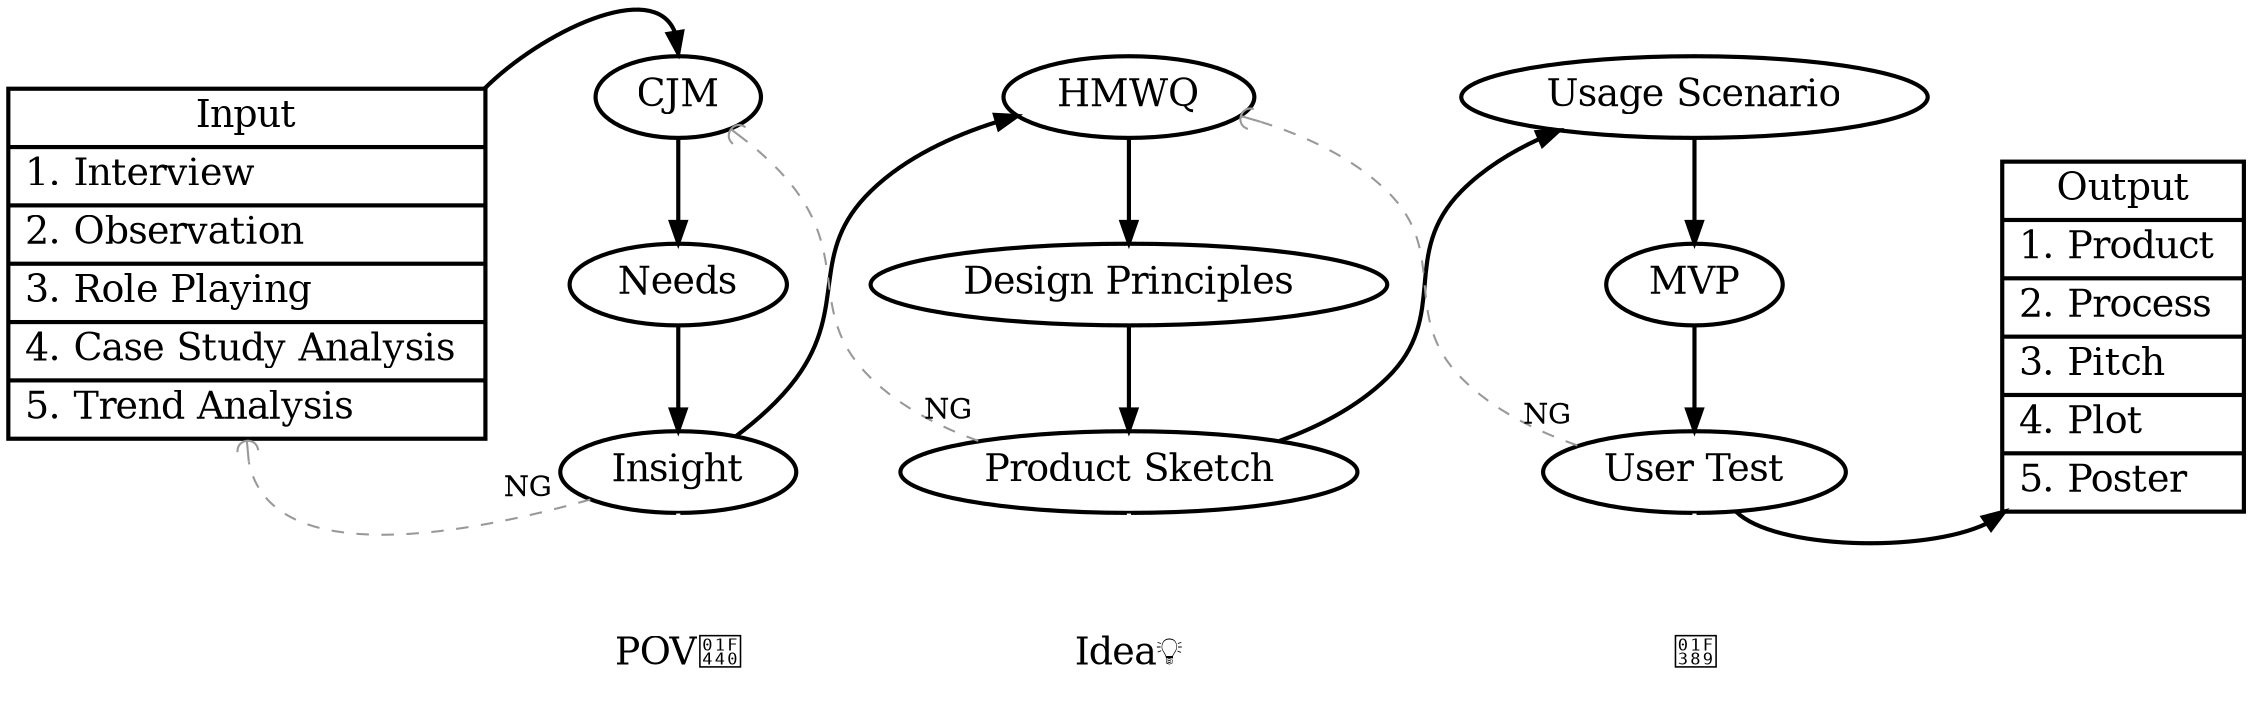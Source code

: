 # dot -T png graph.dot -o graph.png 

digraph graph_name {
	graph [
	       rankdir = LR;
	       labeljust = l;
	       nodesep = 0.7;
	];
	edge [
		style = bold;
	];
	node [
		style = bold;
		fontsize = 18;
	];

	Input [
	       label = "Input|1. Interview \l|2. Observation \l|3. Role Playing \l|4. Case Study Analysis \l|5. Trend Analysis \l",
	       shape = record,
	];
	Output [
	       label = "Output|1. Product \l|2. Process \l|3. Pitch \l|4. Plot \l|5. Poster \l",
	       shape = record,
	];

	CJM -> Needs;
	Needs -> Insight;
	Insight -> HMWQ;

	Input -> CJM [
		tailport = ne,
		headport = n
	];

	HMWQ -> "Design Principles";
	"Design Principles" -> "Product Sketch";
	"Product Sketch" -> "Usage Scenario";

	"Usage Scenario" -> MVP;
	MVP -> "User Test";
	"User Test" -> Output [
		tailport = se,
		headport = sw
	]   ;

# Label
	node [shape = none];
	Insight -> "POV👀"[color = white];
	"Product Sketch" -> "Idea💡"[color = white];
	"User Test" -> "🎉"[color = white];

# Ranking
	{rank = same;
		CJM;
		Needs;
		Insight;
		"POV👀"
	}
	{rank = same;
		HMWQ;
		"Design Principles";
		"Product Sketch"
		"Idea💡"
	}
	{rank = same;
		"Usage Scenario";
		MVP;
		"User Test";
		"🎉";
	}
# NG
	edge[ color = "#999999"];
	Insight -> Input [
		taillabel = NG,
		labeldistance = 3,
		style = dashed, 
		arrowhead = curve,
		headport = s
	];
	"Product Sketch" -> CJM [
		taillabel = NG,
		labeldistance = 2,
		style = dashed, 
		arrowhead = curve
	];
	"User Test" -> HMWQ [
		taillabel = NG,
		labeldistance = 2,
		style = dashed, 
		arrowhead = curve
	];

}
